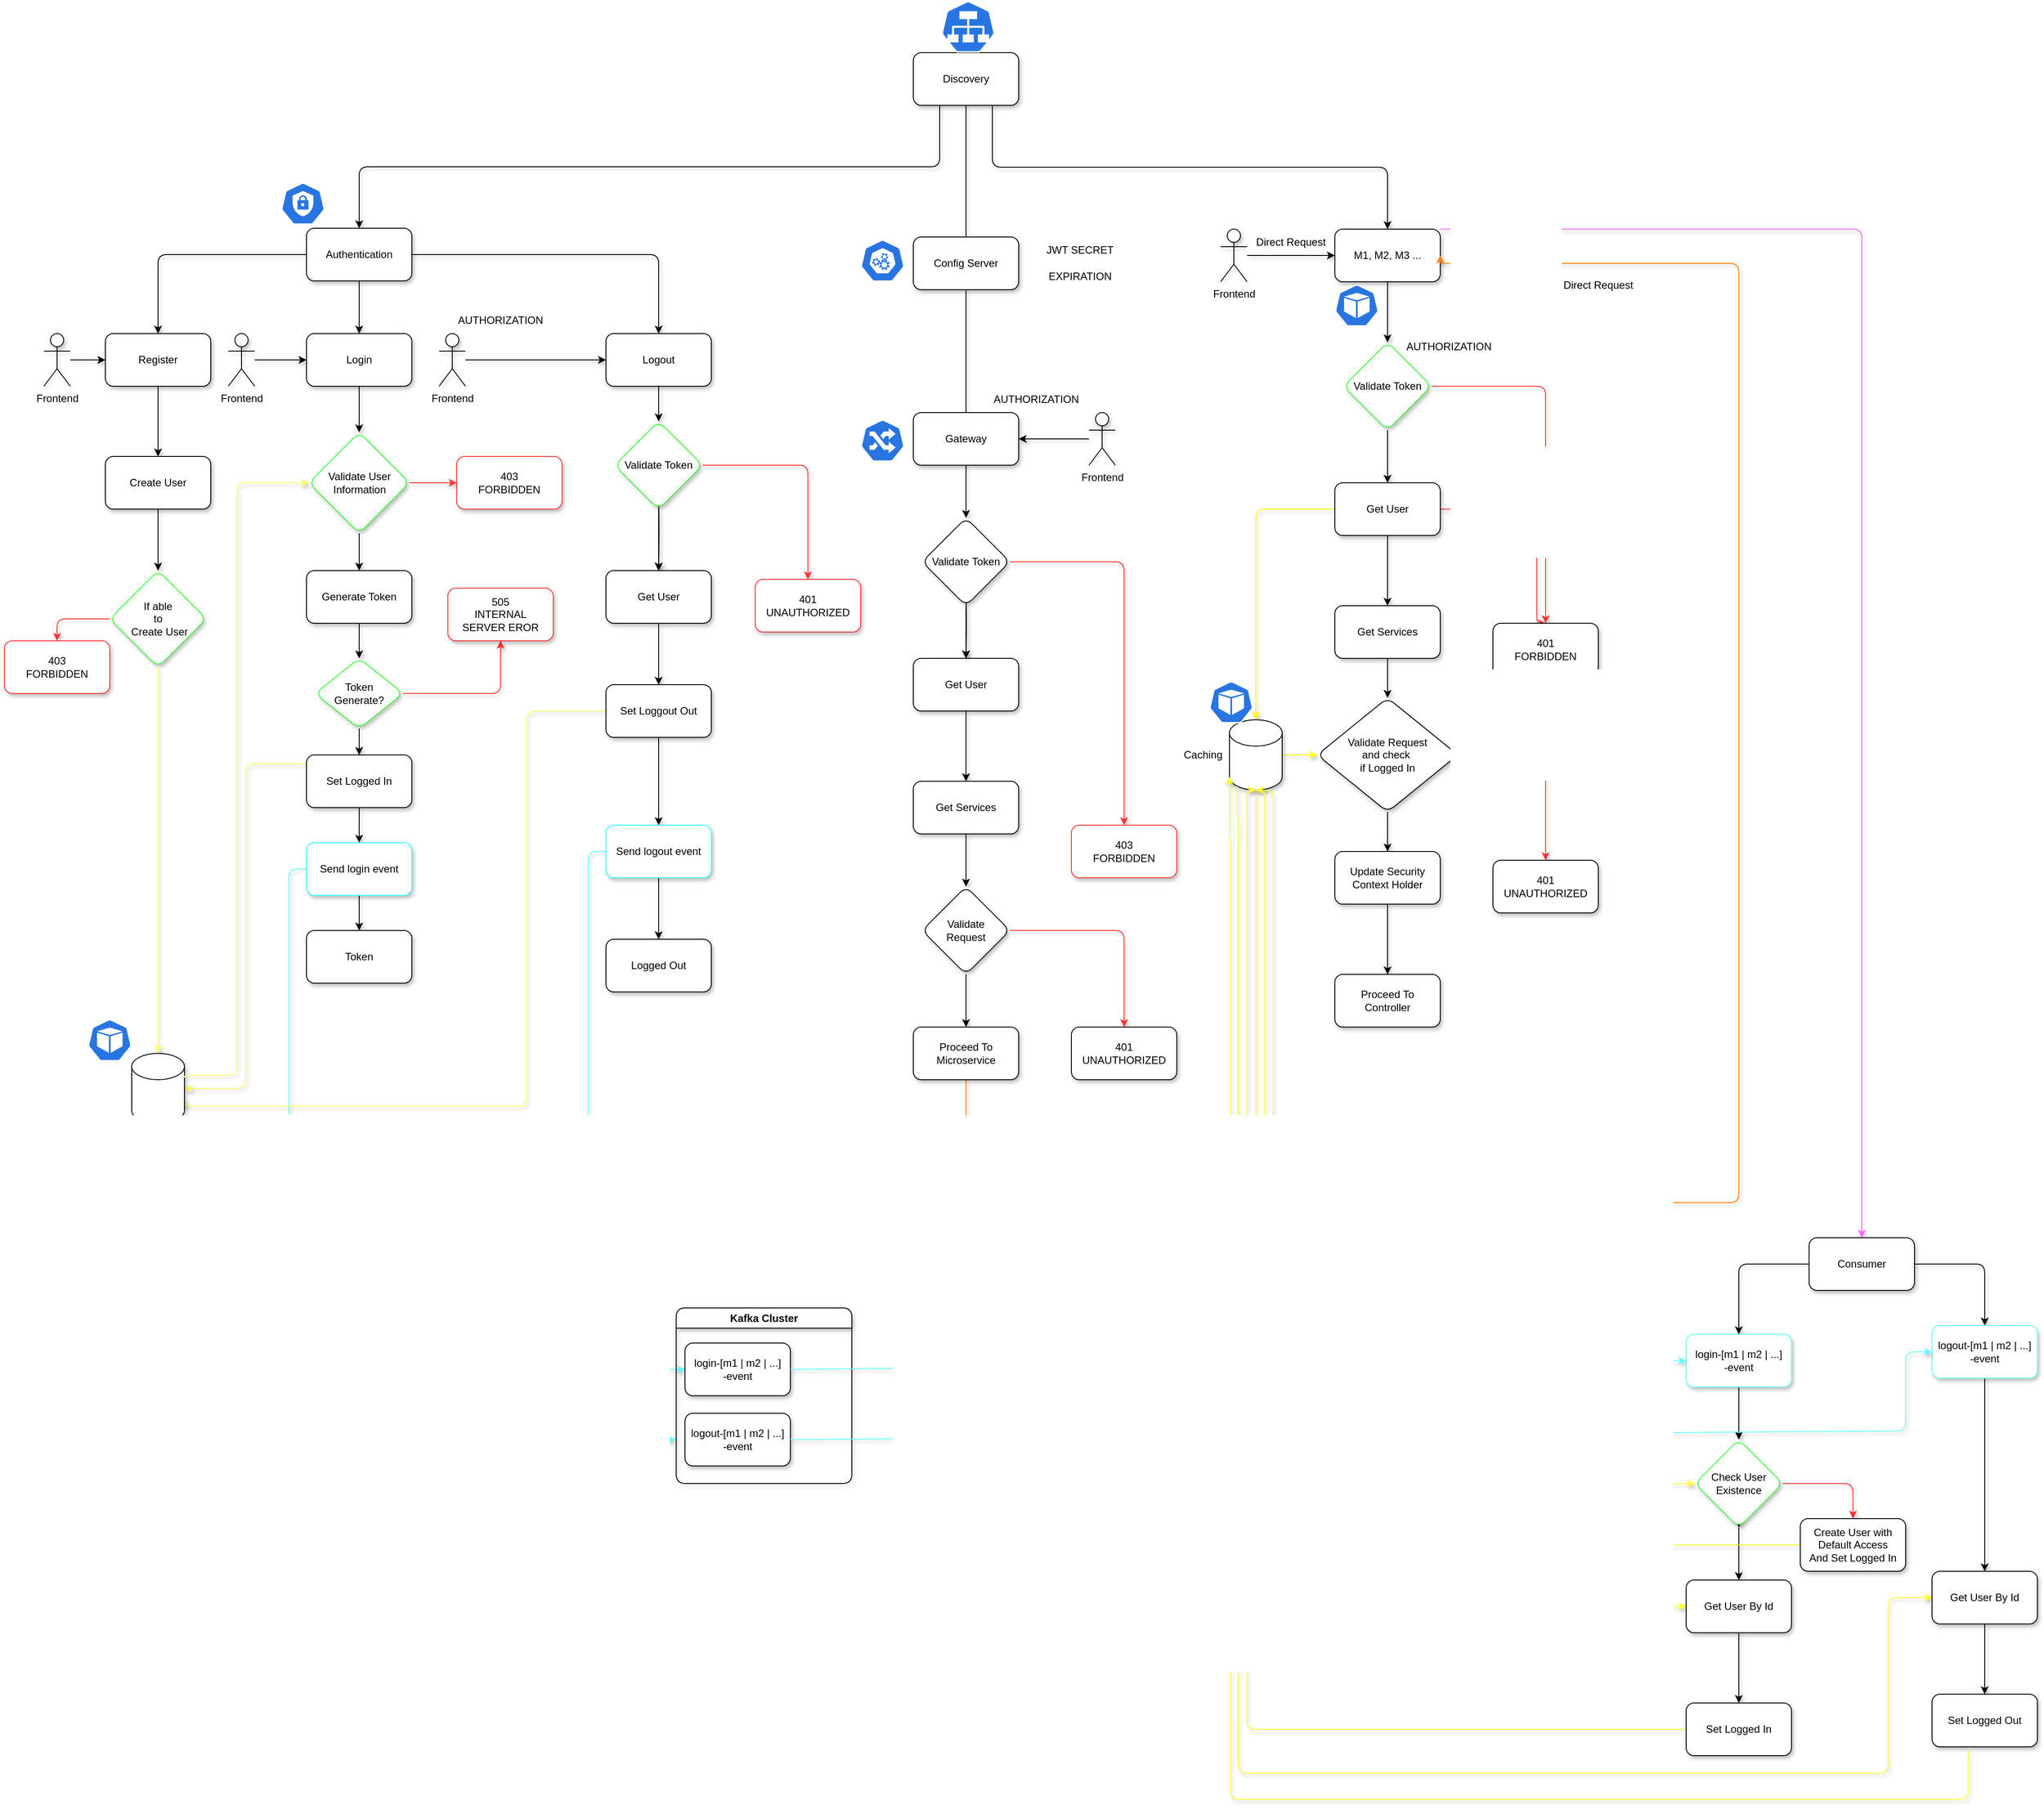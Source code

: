 <mxfile version="21.5.0" type="device">
  <diagram name="Page-1" id="LaANpKzHhaJ-SP3x5uuU">
    <mxGraphModel dx="1354" dy="586" grid="0" gridSize="10" guides="1" tooltips="1" connect="1" arrows="1" fold="1" page="0" pageScale="1" pageWidth="827" pageHeight="1169" background="none" math="0" shadow="0">
      <root>
        <mxCell id="0" />
        <mxCell id="1" parent="0" />
        <mxCell id="wc3QQ4p2gTh6pkiNsGsL-9" value="" style="edgeStyle=orthogonalEdgeStyle;rounded=1;orthogonalLoop=1;jettySize=auto;html=1;entryX=0.5;entryY=0;entryDx=0;entryDy=0;exitX=0.75;exitY=1;exitDx=0;exitDy=0;shadow=1;fixDash=0;" parent="1" source="wc3QQ4p2gTh6pkiNsGsL-2" target="wc3QQ4p2gTh6pkiNsGsL-7" edge="1">
          <mxGeometry relative="1" as="geometry">
            <mxPoint x="640" y="300" as="targetPoint" />
          </mxGeometry>
        </mxCell>
        <mxCell id="wc3QQ4p2gTh6pkiNsGsL-11" value="" style="edgeStyle=orthogonalEdgeStyle;rounded=1;orthogonalLoop=1;jettySize=auto;html=1;entryX=0.5;entryY=0;entryDx=0;entryDy=0;exitX=0.25;exitY=1;exitDx=0;exitDy=0;shadow=1;fixDash=0;" parent="1" source="wc3QQ4p2gTh6pkiNsGsL-2" target="wc3QQ4p2gTh6pkiNsGsL-6" edge="1">
          <mxGeometry relative="1" as="geometry">
            <mxPoint x="360" y="300" as="targetPoint" />
          </mxGeometry>
        </mxCell>
        <mxCell id="wc3QQ4p2gTh6pkiNsGsL-2" value="Discovery" style="rounded=1;whiteSpace=wrap;html=1;shadow=1;fixDash=0;" parent="1" vertex="1">
          <mxGeometry x="690" y="250" width="120" height="60" as="geometry" />
        </mxCell>
        <mxCell id="wc3QQ4p2gTh6pkiNsGsL-31" value="" style="edgeStyle=orthogonalEdgeStyle;rounded=1;orthogonalLoop=1;jettySize=auto;html=1;shadow=1;fixDash=0;" parent="1" source="wc3QQ4p2gTh6pkiNsGsL-6" target="wc3QQ4p2gTh6pkiNsGsL-27" edge="1">
          <mxGeometry relative="1" as="geometry" />
        </mxCell>
        <mxCell id="wc3QQ4p2gTh6pkiNsGsL-6" value="Authentication" style="rounded=1;whiteSpace=wrap;html=1;shadow=1;fixDash=0;" parent="1" vertex="1">
          <mxGeometry x="-1" y="450" width="120" height="60" as="geometry" />
        </mxCell>
        <mxCell id="sAvkdL1R1kglVFHzMzW9-45" value="" style="edgeStyle=orthogonalEdgeStyle;rounded=1;orthogonalLoop=1;jettySize=auto;html=1;entryX=0.5;entryY=0;entryDx=0;entryDy=0;shadow=1;fixDash=0;" parent="1" source="wc3QQ4p2gTh6pkiNsGsL-7" target="hLY5KDKK4z4dmNMS2t85-39" edge="1">
          <mxGeometry relative="1" as="geometry">
            <mxPoint x="1230" y="600" as="targetPoint" />
          </mxGeometry>
        </mxCell>
        <mxCell id="wc3QQ4p2gTh6pkiNsGsL-7" value="M1, M2, M3 ..." style="rounded=1;whiteSpace=wrap;html=1;shadow=1;fixDash=0;" parent="1" vertex="1">
          <mxGeometry x="1170" y="451" width="120" height="60" as="geometry" />
        </mxCell>
        <mxCell id="wc3QQ4p2gTh6pkiNsGsL-13" value="" style="endArrow=none;html=1;rounded=1;entryX=0.5;entryY=1;entryDx=0;entryDy=0;exitX=0.5;exitY=0;exitDx=0;exitDy=0;shadow=1;fixDash=0;" parent="1" source="wc3QQ4p2gTh6pkiNsGsL-14" target="wc3QQ4p2gTh6pkiNsGsL-2" edge="1">
          <mxGeometry width="50" height="50" relative="1" as="geometry">
            <mxPoint x="490" y="360" as="sourcePoint" />
            <mxPoint x="540" y="500" as="targetPoint" />
          </mxGeometry>
        </mxCell>
        <mxCell id="wc3QQ4p2gTh6pkiNsGsL-14" value="Config Server" style="rounded=1;whiteSpace=wrap;html=1;shadow=1;fixDash=0;" parent="1" vertex="1">
          <mxGeometry x="690" y="460" width="120" height="60" as="geometry" />
        </mxCell>
        <mxCell id="wc3QQ4p2gTh6pkiNsGsL-15" value="" style="endArrow=none;html=1;rounded=1;entryX=0.5;entryY=0;entryDx=0;entryDy=0;exitX=0.5;exitY=1;exitDx=0;exitDy=0;shadow=1;fixDash=0;" parent="1" source="wc3QQ4p2gTh6pkiNsGsL-14" target="wc3QQ4p2gTh6pkiNsGsL-16" edge="1">
          <mxGeometry width="50" height="50" relative="1" as="geometry">
            <mxPoint x="490" y="420" as="sourcePoint" />
            <mxPoint x="500" y="320" as="targetPoint" />
            <Array as="points" />
          </mxGeometry>
        </mxCell>
        <mxCell id="sAvkdL1R1kglVFHzMzW9-28" value="" style="edgeStyle=orthogonalEdgeStyle;rounded=1;orthogonalLoop=1;jettySize=auto;html=1;entryX=0.5;entryY=0;entryDx=0;entryDy=0;shadow=1;fixDash=0;" parent="1" source="wc3QQ4p2gTh6pkiNsGsL-16" target="hLY5KDKK4z4dmNMS2t85-36" edge="1">
          <mxGeometry relative="1" as="geometry">
            <mxPoint x="750" y="800" as="targetPoint" />
          </mxGeometry>
        </mxCell>
        <mxCell id="wc3QQ4p2gTh6pkiNsGsL-16" value="Gateway" style="rounded=1;whiteSpace=wrap;html=1;shadow=1;fixDash=0;" parent="1" vertex="1">
          <mxGeometry x="690" y="660" width="120" height="60" as="geometry" />
        </mxCell>
        <mxCell id="wc3QQ4p2gTh6pkiNsGsL-19" value="" style="edgeStyle=orthogonalEdgeStyle;rounded=1;orthogonalLoop=1;jettySize=auto;html=1;shadow=1;fixDash=0;" parent="1" source="wc3QQ4p2gTh6pkiNsGsL-18" target="wc3QQ4p2gTh6pkiNsGsL-16" edge="1">
          <mxGeometry relative="1" as="geometry" />
        </mxCell>
        <mxCell id="wc3QQ4p2gTh6pkiNsGsL-18" value="Frontend" style="shape=umlActor;verticalLabelPosition=bottom;verticalAlign=top;html=1;outlineConnect=0;rounded=1;shadow=1;fixDash=0;" parent="1" vertex="1">
          <mxGeometry x="890" y="660" width="30" height="60" as="geometry" />
        </mxCell>
        <mxCell id="wc3QQ4p2gTh6pkiNsGsL-47" value="" style="edgeStyle=orthogonalEdgeStyle;rounded=1;orthogonalLoop=1;jettySize=auto;html=1;entryX=0.5;entryY=0;entryDx=0;entryDy=0;shadow=1;fixDash=0;" parent="1" source="wc3QQ4p2gTh6pkiNsGsL-26" target="hLY5KDKK4z4dmNMS2t85-34" edge="1">
          <mxGeometry relative="1" as="geometry">
            <mxPoint x="400" y="690" as="targetPoint" />
          </mxGeometry>
        </mxCell>
        <mxCell id="wc3QQ4p2gTh6pkiNsGsL-26" value="Logout" style="rounded=1;whiteSpace=wrap;html=1;shadow=1;fixDash=0;" parent="1" vertex="1">
          <mxGeometry x="340" y="570" width="120" height="60" as="geometry" />
        </mxCell>
        <mxCell id="wc3QQ4p2gTh6pkiNsGsL-41" value="" style="edgeStyle=orthogonalEdgeStyle;rounded=1;orthogonalLoop=1;jettySize=auto;html=1;entryX=0.5;entryY=0;entryDx=0;entryDy=0;shadow=1;fixDash=0;" parent="1" source="wc3QQ4p2gTh6pkiNsGsL-27" target="hLY5KDKK4z4dmNMS2t85-19" edge="1">
          <mxGeometry relative="1" as="geometry">
            <mxPoint x="59" y="710" as="targetPoint" />
          </mxGeometry>
        </mxCell>
        <mxCell id="wc3QQ4p2gTh6pkiNsGsL-27" value="Login" style="rounded=1;whiteSpace=wrap;html=1;shadow=1;fixDash=0;" parent="1" vertex="1">
          <mxGeometry x="-1" y="570" width="120" height="60" as="geometry" />
        </mxCell>
        <mxCell id="wc3QQ4p2gTh6pkiNsGsL-39" value="" style="edgeStyle=orthogonalEdgeStyle;rounded=1;orthogonalLoop=1;jettySize=auto;html=1;shadow=1;fixDash=0;" parent="1" source="wc3QQ4p2gTh6pkiNsGsL-28" target="wc3QQ4p2gTh6pkiNsGsL-38" edge="1">
          <mxGeometry relative="1" as="geometry" />
        </mxCell>
        <mxCell id="wc3QQ4p2gTh6pkiNsGsL-28" value="Register" style="rounded=1;whiteSpace=wrap;html=1;shadow=1;fixDash=0;" parent="1" vertex="1">
          <mxGeometry x="-230" y="570" width="120" height="60" as="geometry" />
        </mxCell>
        <mxCell id="wc3QQ4p2gTh6pkiNsGsL-29" value="" style="endArrow=classic;html=1;rounded=1;exitX=1;exitY=0.5;exitDx=0;exitDy=0;entryX=0.5;entryY=0;entryDx=0;entryDy=0;shadow=1;fixDash=0;" parent="1" source="wc3QQ4p2gTh6pkiNsGsL-6" target="wc3QQ4p2gTh6pkiNsGsL-26" edge="1">
          <mxGeometry width="50" height="50" relative="1" as="geometry">
            <mxPoint x="239" y="710" as="sourcePoint" />
            <mxPoint x="289" y="660" as="targetPoint" />
            <Array as="points">
              <mxPoint x="400" y="480" />
            </Array>
          </mxGeometry>
        </mxCell>
        <mxCell id="wc3QQ4p2gTh6pkiNsGsL-30" value="" style="endArrow=classic;html=1;rounded=1;exitX=0;exitY=0.5;exitDx=0;exitDy=0;entryX=0.5;entryY=0;entryDx=0;entryDy=0;shadow=1;fixDash=0;" parent="1" source="wc3QQ4p2gTh6pkiNsGsL-6" target="wc3QQ4p2gTh6pkiNsGsL-28" edge="1">
          <mxGeometry width="50" height="50" relative="1" as="geometry">
            <mxPoint x="129" y="490" as="sourcePoint" />
            <mxPoint x="229" y="580" as="targetPoint" />
            <Array as="points">
              <mxPoint x="-170" y="480" />
            </Array>
          </mxGeometry>
        </mxCell>
        <mxCell id="wc3QQ4p2gTh6pkiNsGsL-33" value="" style="edgeStyle=orthogonalEdgeStyle;rounded=1;orthogonalLoop=1;jettySize=auto;html=1;shadow=1;fixDash=0;" parent="1" source="wc3QQ4p2gTh6pkiNsGsL-32" target="wc3QQ4p2gTh6pkiNsGsL-26" edge="1">
          <mxGeometry relative="1" as="geometry" />
        </mxCell>
        <mxCell id="wc3QQ4p2gTh6pkiNsGsL-32" value="Frontend" style="shape=umlActor;verticalLabelPosition=bottom;verticalAlign=top;html=1;outlineConnect=0;rounded=1;shadow=1;fixDash=0;" parent="1" vertex="1">
          <mxGeometry x="150" y="570" width="30" height="60" as="geometry" />
        </mxCell>
        <mxCell id="wc3QQ4p2gTh6pkiNsGsL-35" value="" style="edgeStyle=orthogonalEdgeStyle;rounded=1;orthogonalLoop=1;jettySize=auto;html=1;shadow=1;fixDash=0;" parent="1" source="wc3QQ4p2gTh6pkiNsGsL-34" target="wc3QQ4p2gTh6pkiNsGsL-27" edge="1">
          <mxGeometry relative="1" as="geometry" />
        </mxCell>
        <mxCell id="wc3QQ4p2gTh6pkiNsGsL-34" value="Frontend" style="shape=umlActor;verticalLabelPosition=bottom;verticalAlign=top;html=1;outlineConnect=0;rounded=1;shadow=1;fixDash=0;" parent="1" vertex="1">
          <mxGeometry x="-90" y="570" width="30" height="60" as="geometry" />
        </mxCell>
        <mxCell id="wc3QQ4p2gTh6pkiNsGsL-37" value="" style="edgeStyle=orthogonalEdgeStyle;rounded=1;orthogonalLoop=1;jettySize=auto;html=1;shadow=1;fixDash=0;" parent="1" source="wc3QQ4p2gTh6pkiNsGsL-36" target="wc3QQ4p2gTh6pkiNsGsL-28" edge="1">
          <mxGeometry relative="1" as="geometry" />
        </mxCell>
        <mxCell id="wc3QQ4p2gTh6pkiNsGsL-36" value="Frontend" style="shape=umlActor;verticalLabelPosition=bottom;verticalAlign=top;html=1;outlineConnect=0;rounded=1;shadow=1;fixDash=0;" parent="1" vertex="1">
          <mxGeometry x="-300" y="570" width="30" height="60" as="geometry" />
        </mxCell>
        <mxCell id="sAvkdL1R1kglVFHzMzW9-2" value="" style="edgeStyle=orthogonalEdgeStyle;rounded=1;orthogonalLoop=1;jettySize=auto;html=1;strokeColor=#FF3333;exitX=0;exitY=0.5;exitDx=0;exitDy=0;shadow=1;fixDash=0;" parent="1" source="hLY5KDKK4z4dmNMS2t85-30" target="sAvkdL1R1kglVFHzMzW9-1" edge="1">
          <mxGeometry relative="1" as="geometry" />
        </mxCell>
        <mxCell id="hLY5KDKK4z4dmNMS2t85-31" value="" style="edgeStyle=orthogonalEdgeStyle;rounded=1;orthogonalLoop=1;jettySize=auto;html=1;shadow=1;fixDash=0;" parent="1" source="wc3QQ4p2gTh6pkiNsGsL-38" target="hLY5KDKK4z4dmNMS2t85-30" edge="1">
          <mxGeometry relative="1" as="geometry" />
        </mxCell>
        <mxCell id="wc3QQ4p2gTh6pkiNsGsL-38" value="Create User" style="rounded=1;whiteSpace=wrap;html=1;shadow=1;fixDash=0;" parent="1" vertex="1">
          <mxGeometry x="-230" y="710" width="120" height="60" as="geometry" />
        </mxCell>
        <mxCell id="wc3QQ4p2gTh6pkiNsGsL-43" value="" style="edgeStyle=orthogonalEdgeStyle;rounded=1;orthogonalLoop=1;jettySize=auto;html=1;exitX=0.5;exitY=1;exitDx=0;exitDy=0;entryX=0.5;entryY=0;entryDx=0;entryDy=0;shadow=1;fixDash=0;" parent="1" source="hLY5KDKK4z4dmNMS2t85-19" target="sAvkdL1R1kglVFHzMzW9-9" edge="1">
          <mxGeometry relative="1" as="geometry">
            <mxPoint x="59" y="770" as="sourcePoint" />
            <mxPoint x="100" y="1130" as="targetPoint" />
          </mxGeometry>
        </mxCell>
        <mxCell id="wc3QQ4p2gTh6pkiNsGsL-45" value="" style="edgeStyle=orthogonalEdgeStyle;rounded=1;orthogonalLoop=1;jettySize=auto;html=1;entryX=0.5;entryY=0;entryDx=0;entryDy=0;shadow=1;fixDash=0;" parent="1" source="wc3QQ4p2gTh6pkiNsGsL-42" target="wc3QQ4p2gTh6pkiNsGsL-48" edge="1">
          <mxGeometry relative="1" as="geometry">
            <mxPoint x="59" y="990" as="targetPoint" />
          </mxGeometry>
        </mxCell>
        <mxCell id="wc3QQ4p2gTh6pkiNsGsL-69" value="" style="edgeStyle=orthogonalEdgeStyle;rounded=1;orthogonalLoop=1;jettySize=auto;html=1;entryX=1;entryY=0.5;entryDx=0;entryDy=0;entryPerimeter=0;exitX=0;exitY=0.5;exitDx=0;exitDy=0;strokeColor=#FFFF66;shadow=1;fixDash=0;" parent="1" source="wc3QQ4p2gTh6pkiNsGsL-42" target="wc3QQ4p2gTh6pkiNsGsL-62" edge="1">
          <mxGeometry relative="1" as="geometry">
            <mxPoint x="-120" y="1390" as="targetPoint" />
            <Array as="points">
              <mxPoint x="2" y="1060" />
              <mxPoint x="-70" y="1060" />
              <mxPoint x="-70" y="1430" />
            </Array>
          </mxGeometry>
        </mxCell>
        <mxCell id="wc3QQ4p2gTh6pkiNsGsL-42" value="Set Logged In" style="rounded=1;whiteSpace=wrap;html=1;shadow=1;fixDash=0;" parent="1" vertex="1">
          <mxGeometry x="-1" y="1050" width="120" height="60" as="geometry" />
        </mxCell>
        <mxCell id="sAvkdL1R1kglVFHzMzW9-84" value="" style="edgeStyle=orthogonalEdgeStyle;rounded=1;orthogonalLoop=1;jettySize=auto;html=1;entryX=0;entryY=0.5;entryDx=0;entryDy=0;exitX=0;exitY=0.5;exitDx=0;exitDy=0;strokeColor=#66FFFF;shadow=1;fixDash=0;" parent="1" source="wc3QQ4p2gTh6pkiNsGsL-48" target="sAvkdL1R1kglVFHzMzW9-81" edge="1">
          <mxGeometry relative="1" as="geometry">
            <mxPoint x="-81" y="1030.0" as="targetPoint" />
          </mxGeometry>
        </mxCell>
        <mxCell id="hLY5KDKK4z4dmNMS2t85-24" value="" style="edgeStyle=orthogonalEdgeStyle;rounded=1;orthogonalLoop=1;jettySize=auto;html=1;shadow=1;fixDash=0;" parent="1" source="wc3QQ4p2gTh6pkiNsGsL-48" target="wc3QQ4p2gTh6pkiNsGsL-50" edge="1">
          <mxGeometry relative="1" as="geometry" />
        </mxCell>
        <mxCell id="wc3QQ4p2gTh6pkiNsGsL-48" value="Send login event" style="rounded=1;whiteSpace=wrap;html=1;strokeColor=#33FFFF;shadow=1;fixDash=0;" parent="1" vertex="1">
          <mxGeometry x="-1" y="1150" width="120" height="60" as="geometry" />
        </mxCell>
        <mxCell id="wc3QQ4p2gTh6pkiNsGsL-50" value="Token" style="rounded=1;whiteSpace=wrap;html=1;shadow=1;fixDash=0;" parent="1" vertex="1">
          <mxGeometry x="-1" y="1250" width="120" height="60" as="geometry" />
        </mxCell>
        <mxCell id="wc3QQ4p2gTh6pkiNsGsL-55" value="" style="edgeStyle=orthogonalEdgeStyle;rounded=1;orthogonalLoop=1;jettySize=auto;html=1;shadow=1;fixDash=0;" parent="1" target="wc3QQ4p2gTh6pkiNsGsL-54" edge="1">
          <mxGeometry relative="1" as="geometry">
            <mxPoint x="400" y="750" as="sourcePoint" />
          </mxGeometry>
        </mxCell>
        <mxCell id="sAvkdL1R1kglVFHzMzW9-17" value="" style="edgeStyle=orthogonalEdgeStyle;rounded=1;orthogonalLoop=1;jettySize=auto;html=1;strokeColor=#FF3333;entryX=0.5;entryY=0;entryDx=0;entryDy=0;exitX=1;exitY=0.5;exitDx=0;exitDy=0;shadow=1;fixDash=0;" parent="1" source="hLY5KDKK4z4dmNMS2t85-34" target="sAvkdL1R1kglVFHzMzW9-15" edge="1">
          <mxGeometry relative="1" as="geometry">
            <mxPoint x="440" y="880.0" as="targetPoint" />
            <mxPoint x="460" y="720" as="sourcePoint" />
          </mxGeometry>
        </mxCell>
        <mxCell id="wc3QQ4p2gTh6pkiNsGsL-57" value="" style="edgeStyle=orthogonalEdgeStyle;rounded=1;orthogonalLoop=1;jettySize=auto;html=1;shadow=1;fixDash=0;" parent="1" source="wc3QQ4p2gTh6pkiNsGsL-54" target="wc3QQ4p2gTh6pkiNsGsL-56" edge="1">
          <mxGeometry relative="1" as="geometry" />
        </mxCell>
        <mxCell id="wc3QQ4p2gTh6pkiNsGsL-54" value="Get User" style="rounded=1;whiteSpace=wrap;html=1;shadow=1;fixDash=0;" parent="1" vertex="1">
          <mxGeometry x="340" y="840" width="120" height="60" as="geometry" />
        </mxCell>
        <mxCell id="wc3QQ4p2gTh6pkiNsGsL-59" value="" style="edgeStyle=orthogonalEdgeStyle;rounded=1;orthogonalLoop=1;jettySize=auto;html=1;shadow=1;fixDash=0;" parent="1" source="wc3QQ4p2gTh6pkiNsGsL-56" target="wc3QQ4p2gTh6pkiNsGsL-58" edge="1">
          <mxGeometry relative="1" as="geometry" />
        </mxCell>
        <mxCell id="wc3QQ4p2gTh6pkiNsGsL-66" value="" style="edgeStyle=orthogonalEdgeStyle;rounded=1;orthogonalLoop=1;jettySize=auto;html=1;exitX=0;exitY=0.5;exitDx=0;exitDy=0;entryX=1;entryY=0;entryDx=0;entryDy=52.5;entryPerimeter=0;strokeColor=#FFFF66;shadow=1;fixDash=0;" parent="1" source="wc3QQ4p2gTh6pkiNsGsL-56" target="wc3QQ4p2gTh6pkiNsGsL-62" edge="1">
          <mxGeometry relative="1" as="geometry">
            <mxPoint x="200" y="1160" as="sourcePoint" />
            <mxPoint x="150" y="1440" as="targetPoint" />
            <Array as="points">
              <mxPoint x="250" y="1000" />
              <mxPoint x="250" y="1450" />
              <mxPoint x="-140" y="1450" />
            </Array>
          </mxGeometry>
        </mxCell>
        <mxCell id="wc3QQ4p2gTh6pkiNsGsL-56" value="Set Loggout Out" style="rounded=1;whiteSpace=wrap;html=1;shadow=1;fixDash=0;" parent="1" vertex="1">
          <mxGeometry x="340" y="970" width="120" height="60" as="geometry" />
        </mxCell>
        <mxCell id="wc3QQ4p2gTh6pkiNsGsL-61" value="" style="edgeStyle=orthogonalEdgeStyle;rounded=1;orthogonalLoop=1;jettySize=auto;html=1;shadow=1;fixDash=0;" parent="1" source="wc3QQ4p2gTh6pkiNsGsL-58" target="wc3QQ4p2gTh6pkiNsGsL-60" edge="1">
          <mxGeometry relative="1" as="geometry" />
        </mxCell>
        <mxCell id="sAvkdL1R1kglVFHzMzW9-86" value="" style="edgeStyle=orthogonalEdgeStyle;rounded=1;orthogonalLoop=1;jettySize=auto;html=1;entryX=0;entryY=0.75;entryDx=0;entryDy=0;exitX=0;exitY=0.5;exitDx=0;exitDy=0;strokeColor=#66FFFF;shadow=1;fixDash=0;" parent="1" source="wc3QQ4p2gTh6pkiNsGsL-58" target="sAvkdL1R1kglVFHzMzW9-80" edge="1">
          <mxGeometry relative="1" as="geometry">
            <mxPoint x="160" y="1180" as="targetPoint" />
          </mxGeometry>
        </mxCell>
        <mxCell id="wc3QQ4p2gTh6pkiNsGsL-58" value="Send logout event" style="rounded=1;whiteSpace=wrap;html=1;strokeColor=#33FFFF;shadow=1;fixDash=0;" parent="1" vertex="1">
          <mxGeometry x="340" y="1130" width="120" height="60" as="geometry" />
        </mxCell>
        <mxCell id="wc3QQ4p2gTh6pkiNsGsL-60" value="Logged Out" style="rounded=1;whiteSpace=wrap;html=1;shadow=1;fixDash=0;" parent="1" vertex="1">
          <mxGeometry x="340" y="1260" width="120" height="60" as="geometry" />
        </mxCell>
        <mxCell id="wc3QQ4p2gTh6pkiNsGsL-62" value="" style="shape=cylinder3;whiteSpace=wrap;html=1;boundedLbl=1;backgroundOutline=1;size=15;rounded=1;shadow=1;fixDash=0;" parent="1" vertex="1">
          <mxGeometry x="-200" y="1390" width="60" height="80" as="geometry" />
        </mxCell>
        <mxCell id="sAvkdL1R1kglVFHzMzW9-1" value="403&lt;br&gt;FORBIDDEN" style="rounded=1;whiteSpace=wrap;html=1;strokeColor=#FF3333;shadow=1;fixDash=0;" parent="1" vertex="1">
          <mxGeometry x="-345" y="920" width="120" height="60" as="geometry" />
        </mxCell>
        <mxCell id="sAvkdL1R1kglVFHzMzW9-4" value="403&lt;br&gt;FORBIDDEN" style="rounded=1;whiteSpace=wrap;html=1;strokeColor=#FF3333;shadow=1;fixDash=0;" parent="1" vertex="1">
          <mxGeometry x="170" y="710" width="120" height="60" as="geometry" />
        </mxCell>
        <mxCell id="hLY5KDKK4z4dmNMS2t85-22" value="" style="edgeStyle=orthogonalEdgeStyle;rounded=1;orthogonalLoop=1;jettySize=auto;html=1;shadow=1;fixDash=0;" parent="1" source="sAvkdL1R1kglVFHzMzW9-9" target="hLY5KDKK4z4dmNMS2t85-21" edge="1">
          <mxGeometry relative="1" as="geometry" />
        </mxCell>
        <mxCell id="sAvkdL1R1kglVFHzMzW9-9" value="Generate Token" style="rounded=1;whiteSpace=wrap;html=1;shadow=1;fixDash=0;" parent="1" vertex="1">
          <mxGeometry x="-1" y="840" width="120" height="60" as="geometry" />
        </mxCell>
        <mxCell id="sAvkdL1R1kglVFHzMzW9-15" value="401&lt;br&gt;UNAUTHORIZED" style="rounded=1;whiteSpace=wrap;html=1;strokeColor=#FF3333;shadow=1;fixDash=0;" parent="1" vertex="1">
          <mxGeometry x="510" y="850" width="120" height="60" as="geometry" />
        </mxCell>
        <mxCell id="sAvkdL1R1kglVFHzMzW9-23" value="AUTHORIZATION" style="text;html=1;strokeColor=none;fillColor=none;align=center;verticalAlign=middle;whiteSpace=wrap;rounded=1;shadow=1;fixDash=0;" parent="1" vertex="1">
          <mxGeometry x="150" y="540" width="140" height="30" as="geometry" />
        </mxCell>
        <mxCell id="sAvkdL1R1kglVFHzMzW9-26" value="AUTHORIZATION" style="text;html=1;strokeColor=none;fillColor=none;align=center;verticalAlign=middle;whiteSpace=wrap;rounded=1;shadow=1;fixDash=0;" parent="1" vertex="1">
          <mxGeometry x="760" y="630" width="140" height="30" as="geometry" />
        </mxCell>
        <mxCell id="sAvkdL1R1kglVFHzMzW9-30" value="" style="edgeStyle=orthogonalEdgeStyle;rounded=1;orthogonalLoop=1;jettySize=auto;html=1;shadow=1;fixDash=0;" parent="1" target="sAvkdL1R1kglVFHzMzW9-29" edge="1">
          <mxGeometry relative="1" as="geometry">
            <mxPoint x="750" y="860" as="sourcePoint" />
          </mxGeometry>
        </mxCell>
        <mxCell id="sAvkdL1R1kglVFHzMzW9-38" value="" style="edgeStyle=orthogonalEdgeStyle;rounded=1;orthogonalLoop=1;jettySize=auto;html=1;strokeColor=#FF3333;exitX=1;exitY=0.5;exitDx=0;exitDy=0;shadow=1;fixDash=0;" parent="1" source="hLY5KDKK4z4dmNMS2t85-36" target="sAvkdL1R1kglVFHzMzW9-37" edge="1">
          <mxGeometry relative="1" as="geometry">
            <mxPoint x="810" y="830" as="sourcePoint" />
          </mxGeometry>
        </mxCell>
        <mxCell id="sAvkdL1R1kglVFHzMzW9-32" value="" style="edgeStyle=orthogonalEdgeStyle;rounded=1;orthogonalLoop=1;jettySize=auto;html=1;shadow=1;fixDash=0;" parent="1" source="sAvkdL1R1kglVFHzMzW9-29" target="sAvkdL1R1kglVFHzMzW9-31" edge="1">
          <mxGeometry relative="1" as="geometry" />
        </mxCell>
        <mxCell id="sAvkdL1R1kglVFHzMzW9-29" value="Get User" style="rounded=1;whiteSpace=wrap;html=1;shadow=1;fixDash=0;" parent="1" vertex="1">
          <mxGeometry x="690" y="940" width="120" height="60" as="geometry" />
        </mxCell>
        <mxCell id="sAvkdL1R1kglVFHzMzW9-34" value="" style="edgeStyle=orthogonalEdgeStyle;rounded=1;orthogonalLoop=1;jettySize=auto;html=1;entryX=0.5;entryY=0;entryDx=0;entryDy=0;shadow=1;fixDash=0;" parent="1" source="sAvkdL1R1kglVFHzMzW9-31" target="hLY5KDKK4z4dmNMS2t85-38" edge="1">
          <mxGeometry relative="1" as="geometry">
            <mxPoint x="750" y="1220" as="targetPoint" />
          </mxGeometry>
        </mxCell>
        <mxCell id="sAvkdL1R1kglVFHzMzW9-31" value="Get Services" style="rounded=1;whiteSpace=wrap;html=1;shadow=1;fixDash=0;" parent="1" vertex="1">
          <mxGeometry x="690" y="1080" width="120" height="60" as="geometry" />
        </mxCell>
        <mxCell id="sAvkdL1R1kglVFHzMzW9-36" value="" style="edgeStyle=orthogonalEdgeStyle;rounded=1;orthogonalLoop=1;jettySize=auto;html=1;exitX=0.5;exitY=1;exitDx=0;exitDy=0;shadow=1;fixDash=0;" parent="1" source="hLY5KDKK4z4dmNMS2t85-38" target="sAvkdL1R1kglVFHzMzW9-35" edge="1">
          <mxGeometry relative="1" as="geometry">
            <mxPoint x="750" y="1280" as="sourcePoint" />
          </mxGeometry>
        </mxCell>
        <mxCell id="sAvkdL1R1kglVFHzMzW9-41" value="" style="edgeStyle=orthogonalEdgeStyle;rounded=1;orthogonalLoop=1;jettySize=auto;html=1;entryX=0.5;entryY=0;entryDx=0;entryDy=0;strokeColor=#FF3333;exitX=1;exitY=0.5;exitDx=0;exitDy=0;shadow=1;fixDash=0;" parent="1" source="hLY5KDKK4z4dmNMS2t85-38" target="sAvkdL1R1kglVFHzMzW9-39" edge="1">
          <mxGeometry relative="1" as="geometry">
            <mxPoint x="890" y="1250" as="targetPoint" />
            <mxPoint x="810" y="1250" as="sourcePoint" />
          </mxGeometry>
        </mxCell>
        <mxCell id="sAvkdL1R1kglVFHzMzW9-43" value="" style="edgeStyle=orthogonalEdgeStyle;rounded=1;orthogonalLoop=1;jettySize=auto;html=1;entryX=1;entryY=0.5;entryDx=0;entryDy=0;exitX=0.5;exitY=1;exitDx=0;exitDy=0;strokeColor=#FF8000;shadow=1;fixDash=0;" parent="1" source="sAvkdL1R1kglVFHzMzW9-35" target="wc3QQ4p2gTh6pkiNsGsL-7" edge="1">
          <mxGeometry relative="1" as="geometry">
            <mxPoint x="750" y="1500" as="targetPoint" />
            <Array as="points">
              <mxPoint x="750" y="1560" />
              <mxPoint x="1630" y="1560" />
              <mxPoint x="1630" y="490" />
            </Array>
          </mxGeometry>
        </mxCell>
        <mxCell id="sAvkdL1R1kglVFHzMzW9-35" value="Proceed To Microservice" style="rounded=1;whiteSpace=wrap;html=1;shadow=1;fixDash=0;" parent="1" vertex="1">
          <mxGeometry x="690" y="1360" width="120" height="60" as="geometry" />
        </mxCell>
        <mxCell id="sAvkdL1R1kglVFHzMzW9-37" value="403&lt;br&gt;FORBIDDEN" style="rounded=1;whiteSpace=wrap;html=1;strokeColor=#FF3333;shadow=1;fixDash=0;" parent="1" vertex="1">
          <mxGeometry x="870" y="1130" width="120" height="60" as="geometry" />
        </mxCell>
        <mxCell id="sAvkdL1R1kglVFHzMzW9-39" value="401&lt;br&gt;UNAUTHORIZED" style="rounded=1;whiteSpace=wrap;html=1;shadow=1;fixDash=0;" parent="1" vertex="1">
          <mxGeometry x="870" y="1360" width="120" height="60" as="geometry" />
        </mxCell>
        <mxCell id="sAvkdL1R1kglVFHzMzW9-48" value="" style="edgeStyle=orthogonalEdgeStyle;rounded=1;orthogonalLoop=1;jettySize=auto;html=1;exitX=0.5;exitY=1;exitDx=0;exitDy=0;shadow=1;fixDash=0;" parent="1" source="hLY5KDKK4z4dmNMS2t85-39" target="sAvkdL1R1kglVFHzMzW9-47" edge="1">
          <mxGeometry relative="1" as="geometry">
            <mxPoint x="1230" y="660" as="sourcePoint" />
          </mxGeometry>
        </mxCell>
        <mxCell id="sAvkdL1R1kglVFHzMzW9-46" value="AUTHORIZATION" style="text;html=1;strokeColor=none;fillColor=none;align=center;verticalAlign=middle;whiteSpace=wrap;rounded=1;shadow=1;fixDash=0;" parent="1" vertex="1">
          <mxGeometry x="1230" y="570" width="140" height="30" as="geometry" />
        </mxCell>
        <mxCell id="sAvkdL1R1kglVFHzMzW9-50" value="" style="edgeStyle=orthogonalEdgeStyle;rounded=1;orthogonalLoop=1;jettySize=auto;html=1;shadow=1;fixDash=0;" parent="1" source="sAvkdL1R1kglVFHzMzW9-47" target="sAvkdL1R1kglVFHzMzW9-49" edge="1">
          <mxGeometry relative="1" as="geometry" />
        </mxCell>
        <mxCell id="sAvkdL1R1kglVFHzMzW9-60" value="" style="edgeStyle=orthogonalEdgeStyle;rounded=1;orthogonalLoop=1;jettySize=auto;html=1;entryX=0.5;entryY=0;entryDx=0;entryDy=0;entryPerimeter=0;strokeColor=#FFFF00;shadow=1;fixDash=0;" parent="1" source="sAvkdL1R1kglVFHzMzW9-47" target="sAvkdL1R1kglVFHzMzW9-58" edge="1">
          <mxGeometry relative="1" as="geometry">
            <mxPoint x="1090" y="770.0" as="targetPoint" />
          </mxGeometry>
        </mxCell>
        <mxCell id="sAvkdL1R1kglVFHzMzW9-65" value="" style="edgeStyle=orthogonalEdgeStyle;rounded=1;orthogonalLoop=1;jettySize=auto;html=1;entryX=0.5;entryY=0;entryDx=0;entryDy=0;strokeColor=#FF3333;shadow=1;fixDash=0;" parent="1" source="sAvkdL1R1kglVFHzMzW9-47" target="sAvkdL1R1kglVFHzMzW9-63" edge="1">
          <mxGeometry relative="1" as="geometry">
            <mxPoint x="1370" y="770.0" as="targetPoint" />
            <Array as="points">
              <mxPoint x="1400" y="770" />
              <mxPoint x="1400" y="900" />
            </Array>
          </mxGeometry>
        </mxCell>
        <mxCell id="sAvkdL1R1kglVFHzMzW9-47" value="Get User" style="rounded=1;whiteSpace=wrap;html=1;shadow=1;fixDash=0;" parent="1" vertex="1">
          <mxGeometry x="1170" y="740" width="120" height="60" as="geometry" />
        </mxCell>
        <mxCell id="sAvkdL1R1kglVFHzMzW9-52" value="" style="edgeStyle=orthogonalEdgeStyle;rounded=1;orthogonalLoop=1;jettySize=auto;html=1;entryX=0.5;entryY=0;entryDx=0;entryDy=0;shadow=1;fixDash=0;" parent="1" source="sAvkdL1R1kglVFHzMzW9-49" target="hLY5KDKK4z4dmNMS2t85-13" edge="1">
          <mxGeometry relative="1" as="geometry">
            <mxPoint x="1230" y="1020" as="targetPoint" />
          </mxGeometry>
        </mxCell>
        <mxCell id="sAvkdL1R1kglVFHzMzW9-49" value="Get Services" style="rounded=1;whiteSpace=wrap;html=1;shadow=1;fixDash=0;" parent="1" vertex="1">
          <mxGeometry x="1170" y="880" width="120" height="60" as="geometry" />
        </mxCell>
        <mxCell id="sAvkdL1R1kglVFHzMzW9-54" value="" style="edgeStyle=orthogonalEdgeStyle;rounded=1;orthogonalLoop=1;jettySize=auto;html=1;exitX=0.5;exitY=1;exitDx=0;exitDy=0;shadow=1;fixDash=0;" parent="1" source="hLY5KDKK4z4dmNMS2t85-13" target="sAvkdL1R1kglVFHzMzW9-53" edge="1">
          <mxGeometry relative="1" as="geometry">
            <mxPoint x="1230" y="1080" as="sourcePoint" />
          </mxGeometry>
        </mxCell>
        <mxCell id="sAvkdL1R1kglVFHzMzW9-67" value="" style="edgeStyle=orthogonalEdgeStyle;rounded=1;orthogonalLoop=1;jettySize=auto;html=1;strokeColor=#FF3333;exitX=1;exitY=0.5;exitDx=0;exitDy=0;shadow=1;fixDash=0;" parent="1" source="hLY5KDKK4z4dmNMS2t85-13" target="sAvkdL1R1kglVFHzMzW9-66" edge="1">
          <mxGeometry relative="1" as="geometry" />
        </mxCell>
        <mxCell id="oSW16cauQtbyfkLqCWLq-1" value="" style="edgeStyle=orthogonalEdgeStyle;rounded=1;orthogonalLoop=1;jettySize=auto;html=1;strokeColor=#FFFF00;entryX=0;entryY=0.5;entryDx=0;entryDy=0;shadow=1;fixDash=0;" parent="1" source="sAvkdL1R1kglVFHzMzW9-58" target="hLY5KDKK4z4dmNMS2t85-13" edge="1">
          <mxGeometry relative="1" as="geometry">
            <mxPoint x="1170" y="1050" as="targetPoint" />
          </mxGeometry>
        </mxCell>
        <mxCell id="sAvkdL1R1kglVFHzMzW9-56" value="" style="edgeStyle=orthogonalEdgeStyle;rounded=1;orthogonalLoop=1;jettySize=auto;html=1;shadow=1;fixDash=0;" parent="1" source="sAvkdL1R1kglVFHzMzW9-53" target="sAvkdL1R1kglVFHzMzW9-55" edge="1">
          <mxGeometry relative="1" as="geometry" />
        </mxCell>
        <mxCell id="sAvkdL1R1kglVFHzMzW9-53" value="Update Security Context Holder" style="rounded=1;whiteSpace=wrap;html=1;shadow=1;fixDash=0;" parent="1" vertex="1">
          <mxGeometry x="1170" y="1160" width="120" height="60" as="geometry" />
        </mxCell>
        <mxCell id="sAvkdL1R1kglVFHzMzW9-55" value="Proceed To &lt;br&gt;Controller" style="rounded=1;whiteSpace=wrap;html=1;shadow=1;fixDash=0;" parent="1" vertex="1">
          <mxGeometry x="1170" y="1300" width="120" height="60" as="geometry" />
        </mxCell>
        <mxCell id="sAvkdL1R1kglVFHzMzW9-58" value="" style="shape=cylinder3;whiteSpace=wrap;html=1;boundedLbl=1;backgroundOutline=1;size=15;rounded=1;shadow=1;fixDash=0;" parent="1" vertex="1">
          <mxGeometry x="1050" y="1010" width="60" height="80" as="geometry" />
        </mxCell>
        <mxCell id="sAvkdL1R1kglVFHzMzW9-62" value="" style="endArrow=classic;html=1;rounded=1;exitX=1;exitY=0.5;exitDx=0;exitDy=0;entryX=0.5;entryY=0;entryDx=0;entryDy=0;strokeColor=#FF3333;shadow=1;fixDash=0;" parent="1" source="hLY5KDKK4z4dmNMS2t85-39" target="sAvkdL1R1kglVFHzMzW9-63" edge="1">
          <mxGeometry width="50" height="50" relative="1" as="geometry">
            <mxPoint x="1290" y="630" as="sourcePoint" />
            <mxPoint x="1410" y="760" as="targetPoint" />
            <Array as="points">
              <mxPoint x="1410" y="630" />
            </Array>
          </mxGeometry>
        </mxCell>
        <mxCell id="sAvkdL1R1kglVFHzMzW9-63" value="401&lt;br&gt;FORBIDDEN" style="rounded=1;whiteSpace=wrap;html=1;shadow=1;fixDash=0;" parent="1" vertex="1">
          <mxGeometry x="1350" y="900" width="120" height="60" as="geometry" />
        </mxCell>
        <mxCell id="sAvkdL1R1kglVFHzMzW9-66" value="401&lt;br&gt;UNAUTHORIZED" style="rounded=1;whiteSpace=wrap;html=1;shadow=1;fixDash=0;" parent="1" vertex="1">
          <mxGeometry x="1350" y="1170" width="120" height="60" as="geometry" />
        </mxCell>
        <mxCell id="sAvkdL1R1kglVFHzMzW9-70" value="" style="edgeStyle=orthogonalEdgeStyle;rounded=1;orthogonalLoop=1;jettySize=auto;html=1;entryX=0;entryY=0.5;entryDx=0;entryDy=0;shadow=1;fixDash=0;" parent="1" source="sAvkdL1R1kglVFHzMzW9-68" target="wc3QQ4p2gTh6pkiNsGsL-7" edge="1">
          <mxGeometry relative="1" as="geometry">
            <mxPoint x="1085" y="480.059" as="targetPoint" />
          </mxGeometry>
        </mxCell>
        <mxCell id="sAvkdL1R1kglVFHzMzW9-68" value="Frontend" style="shape=umlActor;verticalLabelPosition=bottom;verticalAlign=top;html=1;outlineConnect=0;rounded=1;shadow=1;fixDash=0;" parent="1" vertex="1">
          <mxGeometry x="1040" y="451" width="30" height="60" as="geometry" />
        </mxCell>
        <mxCell id="sAvkdL1R1kglVFHzMzW9-72" value="Direct Request" style="text;html=1;strokeColor=none;fillColor=none;align=center;verticalAlign=middle;whiteSpace=wrap;rounded=1;shadow=1;fixDash=0;" parent="1" vertex="1">
          <mxGeometry x="1050" y="451" width="140" height="30" as="geometry" />
        </mxCell>
        <mxCell id="sAvkdL1R1kglVFHzMzW9-73" value="Caching" style="text;html=1;strokeColor=none;fillColor=none;align=center;verticalAlign=middle;whiteSpace=wrap;rounded=1;shadow=1;fixDash=0;" parent="1" vertex="1">
          <mxGeometry x="990" y="1035" width="60" height="30" as="geometry" />
        </mxCell>
        <mxCell id="sAvkdL1R1kglVFHzMzW9-74" value="JWT SECRET" style="text;html=1;strokeColor=none;fillColor=none;align=center;verticalAlign=middle;whiteSpace=wrap;rounded=1;shadow=1;fixDash=0;" parent="1" vertex="1">
          <mxGeometry x="810" y="460" width="140" height="30" as="geometry" />
        </mxCell>
        <mxCell id="sAvkdL1R1kglVFHzMzW9-75" value="EXPIRATION" style="text;html=1;strokeColor=none;fillColor=none;align=center;verticalAlign=middle;whiteSpace=wrap;rounded=1;shadow=1;fixDash=0;" parent="1" vertex="1">
          <mxGeometry x="810" y="490" width="140" height="30" as="geometry" />
        </mxCell>
        <mxCell id="sAvkdL1R1kglVFHzMzW9-80" value="Kafka Cluster" style="swimlane;whiteSpace=wrap;html=1;rounded=1;shadow=1;fixDash=0;" parent="1" vertex="1">
          <mxGeometry x="420" y="1680" width="200" height="200" as="geometry" />
        </mxCell>
        <mxCell id="sAvkdL1R1kglVFHzMzW9-81" value="login-[m1 | m2 | ...]&lt;br&gt;-event" style="rounded=1;whiteSpace=wrap;html=1;shadow=1;fixDash=0;" parent="sAvkdL1R1kglVFHzMzW9-80" vertex="1">
          <mxGeometry x="10" y="40" width="120" height="60" as="geometry" />
        </mxCell>
        <mxCell id="sAvkdL1R1kglVFHzMzW9-82" value="logout-[m1 | m2 | ...]&lt;br&gt;-event" style="rounded=1;whiteSpace=wrap;html=1;shadow=1;fixDash=0;" parent="sAvkdL1R1kglVFHzMzW9-80" vertex="1">
          <mxGeometry x="10" y="120" width="120" height="60" as="geometry" />
        </mxCell>
        <mxCell id="sAvkdL1R1kglVFHzMzW9-87" value="" style="endArrow=classic;html=1;rounded=1;exitX=1;exitY=0;exitDx=0;exitDy=0;entryX=0.5;entryY=0;entryDx=0;entryDy=0;strokeColor=#FF66FF;shadow=1;fixDash=0;" parent="1" source="wc3QQ4p2gTh6pkiNsGsL-7" target="sAvkdL1R1kglVFHzMzW9-88" edge="1">
          <mxGeometry width="50" height="50" relative="1" as="geometry">
            <mxPoint x="1350" y="630" as="sourcePoint" />
            <mxPoint x="1770" y="1660" as="targetPoint" />
            <Array as="points">
              <mxPoint x="1770" y="451" />
            </Array>
          </mxGeometry>
        </mxCell>
        <mxCell id="sAvkdL1R1kglVFHzMzW9-92" value="" style="edgeStyle=orthogonalEdgeStyle;rounded=1;orthogonalLoop=1;jettySize=auto;html=1;entryX=0.5;entryY=0;entryDx=0;entryDy=0;exitX=1;exitY=0.5;exitDx=0;exitDy=0;shadow=1;fixDash=0;" parent="1" source="sAvkdL1R1kglVFHzMzW9-88" target="sAvkdL1R1kglVFHzMzW9-90" edge="1">
          <mxGeometry relative="1" as="geometry">
            <mxPoint x="1910" y="1630" as="targetPoint" />
          </mxGeometry>
        </mxCell>
        <mxCell id="sAvkdL1R1kglVFHzMzW9-88" value="Consumer" style="rounded=1;whiteSpace=wrap;html=1;shadow=1;fixDash=0;" parent="1" vertex="1">
          <mxGeometry x="1710" y="1600" width="120" height="60" as="geometry" />
        </mxCell>
        <mxCell id="sAvkdL1R1kglVFHzMzW9-94" value="" style="edgeStyle=orthogonalEdgeStyle;rounded=1;orthogonalLoop=1;jettySize=auto;html=1;exitX=0;exitY=0.5;exitDx=0;exitDy=0;entryX=0.5;entryY=0;entryDx=0;entryDy=0;shadow=1;fixDash=0;" parent="1" source="sAvkdL1R1kglVFHzMzW9-88" target="sAvkdL1R1kglVFHzMzW9-89" edge="1">
          <mxGeometry relative="1" as="geometry">
            <mxPoint x="1650" y="1630" as="targetPoint" />
          </mxGeometry>
        </mxCell>
        <mxCell id="sAvkdL1R1kglVFHzMzW9-96" value="" style="edgeStyle=orthogonalEdgeStyle;rounded=1;orthogonalLoop=1;jettySize=auto;html=1;entryX=0.5;entryY=0;entryDx=0;entryDy=0;shadow=1;fixDash=0;" parent="1" source="sAvkdL1R1kglVFHzMzW9-89" target="hLY5KDKK4z4dmNMS2t85-16" edge="1">
          <mxGeometry relative="1" as="geometry">
            <mxPoint x="1630" y="1850" as="targetPoint" />
          </mxGeometry>
        </mxCell>
        <mxCell id="sAvkdL1R1kglVFHzMzW9-89" value="login-[m1 | m2 | ...]&lt;br&gt;-event" style="rounded=1;whiteSpace=wrap;html=1;strokeColor=#66FFFF;shadow=1;fixDash=0;" parent="1" vertex="1">
          <mxGeometry x="1570" y="1710" width="120" height="60" as="geometry" />
        </mxCell>
        <mxCell id="sAvkdL1R1kglVFHzMzW9-104" value="" style="edgeStyle=orthogonalEdgeStyle;rounded=1;orthogonalLoop=1;jettySize=auto;html=1;entryX=0.5;entryY=0;entryDx=0;entryDy=0;shadow=1;fixDash=0;" parent="1" source="sAvkdL1R1kglVFHzMzW9-90" target="sAvkdL1R1kglVFHzMzW9-105" edge="1">
          <mxGeometry relative="1" as="geometry">
            <mxPoint x="1910" y="1810" as="targetPoint" />
          </mxGeometry>
        </mxCell>
        <mxCell id="sAvkdL1R1kglVFHzMzW9-90" value="logout-[m1 | m2 | ...]&lt;br&gt;-event" style="rounded=1;whiteSpace=wrap;html=1;strokeColor=#66FFFF;shadow=1;fixDash=0;" parent="1" vertex="1">
          <mxGeometry x="1850" y="1700" width="120" height="60" as="geometry" />
        </mxCell>
        <mxCell id="sAvkdL1R1kglVFHzMzW9-98" value="" style="edgeStyle=orthogonalEdgeStyle;rounded=1;orthogonalLoop=1;jettySize=auto;html=1;shadow=1;fixDash=0;" parent="1" source="hLY5KDKK4z4dmNMS2t85-16" target="sAvkdL1R1kglVFHzMzW9-97" edge="1">
          <mxGeometry relative="1" as="geometry">
            <mxPoint x="1630" y="1910" as="sourcePoint" />
          </mxGeometry>
        </mxCell>
        <mxCell id="sAvkdL1R1kglVFHzMzW9-120" value="" style="edgeStyle=orthogonalEdgeStyle;rounded=1;orthogonalLoop=1;jettySize=auto;html=1;strokeColor=#FF3333;exitX=1;exitY=0.5;exitDx=0;exitDy=0;entryX=0.5;entryY=0;entryDx=0;entryDy=0;shadow=1;fixDash=0;" parent="1" source="hLY5KDKK4z4dmNMS2t85-16" target="sAvkdL1R1kglVFHzMzW9-119" edge="1">
          <mxGeometry relative="1" as="geometry">
            <mxPoint x="1690" y="1880" as="sourcePoint" />
            <Array as="points">
              <mxPoint x="1760" y="1880" />
            </Array>
          </mxGeometry>
        </mxCell>
        <mxCell id="hLY5KDKK4z4dmNMS2t85-12" value="" style="edgeStyle=orthogonalEdgeStyle;rounded=1;orthogonalLoop=1;jettySize=auto;html=1;strokeColor=#FFFF33;exitX=0.5;exitY=1;exitDx=0;exitDy=0;exitPerimeter=0;entryX=0;entryY=0.5;entryDx=0;entryDy=0;shadow=1;fixDash=0;" parent="1" source="sAvkdL1R1kglVFHzMzW9-58" target="hLY5KDKK4z4dmNMS2t85-16" edge="1">
          <mxGeometry relative="1" as="geometry">
            <mxPoint x="1290" y="1870" as="sourcePoint" />
            <mxPoint x="1570" y="1880" as="targetPoint" />
            <Array as="points">
              <mxPoint x="1100" y="1090" />
              <mxPoint x="1100" y="1880" />
            </Array>
          </mxGeometry>
        </mxCell>
        <mxCell id="sAvkdL1R1kglVFHzMzW9-100" value="" style="edgeStyle=orthogonalEdgeStyle;rounded=1;orthogonalLoop=1;jettySize=auto;html=1;shadow=1;fixDash=0;" parent="1" source="sAvkdL1R1kglVFHzMzW9-97" target="sAvkdL1R1kglVFHzMzW9-99" edge="1">
          <mxGeometry relative="1" as="geometry" />
        </mxCell>
        <mxCell id="sAvkdL1R1kglVFHzMzW9-110" value="" style="edgeStyle=orthogonalEdgeStyle;rounded=1;orthogonalLoop=1;jettySize=auto;html=1;strokeColor=#FFFF33;exitX=0.5;exitY=1;exitDx=0;exitDy=0;exitPerimeter=0;shadow=1;fixDash=0;" parent="1" source="sAvkdL1R1kglVFHzMzW9-58" target="sAvkdL1R1kglVFHzMzW9-97" edge="1">
          <mxGeometry relative="1" as="geometry">
            <mxPoint x="1490" y="2020" as="sourcePoint" />
            <Array as="points">
              <mxPoint x="1080" y="2020" />
            </Array>
          </mxGeometry>
        </mxCell>
        <mxCell id="sAvkdL1R1kglVFHzMzW9-97" value="Get User By Id" style="whiteSpace=wrap;html=1;rounded=1;shadow=1;fixDash=0;" parent="1" vertex="1">
          <mxGeometry x="1570" y="1990" width="120" height="60" as="geometry" />
        </mxCell>
        <mxCell id="sAvkdL1R1kglVFHzMzW9-102" value="" style="edgeStyle=orthogonalEdgeStyle;rounded=1;orthogonalLoop=1;jettySize=auto;html=1;entryX=0.5;entryY=1;entryDx=0;entryDy=0;entryPerimeter=0;strokeColor=#FFFF33;shadow=1;fixDash=0;" parent="1" source="sAvkdL1R1kglVFHzMzW9-99" target="sAvkdL1R1kglVFHzMzW9-58" edge="1">
          <mxGeometry relative="1" as="geometry">
            <mxPoint x="1120" y="1840" as="targetPoint" />
            <Array as="points">
              <mxPoint x="1070" y="2160" />
              <mxPoint x="1070" y="1090" />
            </Array>
          </mxGeometry>
        </mxCell>
        <mxCell id="sAvkdL1R1kglVFHzMzW9-99" value="Set Logged In" style="whiteSpace=wrap;html=1;rounded=1;shadow=1;fixDash=0;" parent="1" vertex="1">
          <mxGeometry x="1570" y="2130" width="120" height="60" as="geometry" />
        </mxCell>
        <mxCell id="sAvkdL1R1kglVFHzMzW9-108" value="" style="edgeStyle=orthogonalEdgeStyle;rounded=1;orthogonalLoop=1;jettySize=auto;html=1;shadow=1;fixDash=0;" parent="1" source="sAvkdL1R1kglVFHzMzW9-105" target="sAvkdL1R1kglVFHzMzW9-107" edge="1">
          <mxGeometry relative="1" as="geometry" />
        </mxCell>
        <mxCell id="sAvkdL1R1kglVFHzMzW9-112" value="" style="edgeStyle=orthogonalEdgeStyle;rounded=1;orthogonalLoop=1;jettySize=auto;html=1;strokeColor=#FFFF33;exitX=0.145;exitY=1;exitDx=0;exitDy=-4.35;exitPerimeter=0;shadow=1;fixDash=0;" parent="1" source="sAvkdL1R1kglVFHzMzW9-58" target="sAvkdL1R1kglVFHzMzW9-105" edge="1">
          <mxGeometry relative="1" as="geometry">
            <Array as="points">
              <mxPoint x="1059" y="1120" />
              <mxPoint x="1060" y="2210" />
              <mxPoint x="1800" y="2210" />
              <mxPoint x="1800" y="2010" />
            </Array>
            <mxPoint x="1070" y="1120" as="sourcePoint" />
          </mxGeometry>
        </mxCell>
        <mxCell id="sAvkdL1R1kglVFHzMzW9-105" value="Get User By Id" style="rounded=1;whiteSpace=wrap;html=1;shadow=1;fixDash=0;" parent="1" vertex="1">
          <mxGeometry x="1850" y="1980" width="120" height="60" as="geometry" />
        </mxCell>
        <mxCell id="sAvkdL1R1kglVFHzMzW9-114" value="" style="edgeStyle=orthogonalEdgeStyle;rounded=1;orthogonalLoop=1;jettySize=auto;html=1;exitX=0.5;exitY=1;exitDx=0;exitDy=0;entryX=0;entryY=1;entryDx=0;entryDy=-15;entryPerimeter=0;strokeColor=#FFFF33;shadow=1;fixDash=0;" parent="1" target="sAvkdL1R1kglVFHzMzW9-58" edge="1">
          <mxGeometry relative="1" as="geometry">
            <mxPoint x="1050.0" y="1090" as="targetPoint" />
            <Array as="points">
              <mxPoint x="1891" y="2240" />
              <mxPoint x="1051" y="2240" />
              <mxPoint x="1051" y="1144" />
            </Array>
            <mxPoint x="1891.3" y="2184.35" as="sourcePoint" />
          </mxGeometry>
        </mxCell>
        <mxCell id="sAvkdL1R1kglVFHzMzW9-107" value="Set Logged Out" style="rounded=1;whiteSpace=wrap;html=1;shadow=1;fixDash=0;" parent="1" vertex="1">
          <mxGeometry x="1850" y="2120" width="120" height="60" as="geometry" />
        </mxCell>
        <mxCell id="sAvkdL1R1kglVFHzMzW9-117" value="" style="endArrow=classic;html=1;rounded=1;exitX=1;exitY=0.5;exitDx=0;exitDy=0;entryX=0;entryY=0.5;entryDx=0;entryDy=0;strokeColor=#66FFFF;shadow=1;fixDash=0;" parent="1" source="sAvkdL1R1kglVFHzMzW9-81" target="sAvkdL1R1kglVFHzMzW9-89" edge="1">
          <mxGeometry width="50" height="50" relative="1" as="geometry">
            <mxPoint x="280" y="1810" as="sourcePoint" />
            <mxPoint x="330" y="1760" as="targetPoint" />
          </mxGeometry>
        </mxCell>
        <mxCell id="sAvkdL1R1kglVFHzMzW9-118" value="" style="endArrow=classic;html=1;rounded=1;exitX=1;exitY=0.5;exitDx=0;exitDy=0;entryX=0;entryY=0.5;entryDx=0;entryDy=0;strokeColor=#66FFFF;shadow=1;fixDash=0;" parent="1" source="sAvkdL1R1kglVFHzMzW9-82" target="sAvkdL1R1kglVFHzMzW9-90" edge="1">
          <mxGeometry width="50" height="50" relative="1" as="geometry">
            <mxPoint x="590" y="1960" as="sourcePoint" />
            <mxPoint x="640" y="1910" as="targetPoint" />
            <Array as="points">
              <mxPoint x="1820" y="1820" />
              <mxPoint x="1820" y="1730" />
            </Array>
          </mxGeometry>
        </mxCell>
        <mxCell id="sAvkdL1R1kglVFHzMzW9-126" value="" style="edgeStyle=orthogonalEdgeStyle;rounded=1;orthogonalLoop=1;jettySize=auto;html=1;entryX=0.5;entryY=1;entryDx=0;entryDy=0;entryPerimeter=0;strokeColor=#FFFF33;shadow=1;fixDash=0;" parent="1" source="sAvkdL1R1kglVFHzMzW9-119" target="sAvkdL1R1kglVFHzMzW9-58" edge="1">
          <mxGeometry relative="1" as="geometry">
            <mxPoint x="1620" y="1950" as="targetPoint" />
            <Array as="points">
              <mxPoint x="1090" y="1950" />
              <mxPoint x="1090" y="1090" />
            </Array>
          </mxGeometry>
        </mxCell>
        <mxCell id="sAvkdL1R1kglVFHzMzW9-119" value="Create User with Default Access&lt;br&gt;And Set Logged In" style="rounded=1;whiteSpace=wrap;html=1;shadow=1;fixDash=0;" parent="1" vertex="1">
          <mxGeometry x="1700" y="1920" width="120" height="60" as="geometry" />
        </mxCell>
        <mxCell id="oSW16cauQtbyfkLqCWLq-2" value="Direct Request" style="text;html=1;strokeColor=none;fillColor=none;align=center;verticalAlign=middle;whiteSpace=wrap;rounded=1;shadow=1;fixDash=0;" parent="1" vertex="1">
          <mxGeometry x="1400" y="500" width="140" height="30" as="geometry" />
        </mxCell>
        <mxCell id="hLY5KDKK4z4dmNMS2t85-7" value="" style="edgeStyle=orthogonalEdgeStyle;rounded=1;orthogonalLoop=1;jettySize=auto;html=1;exitX=1;exitY=0;exitDx=0;exitDy=27.5;exitPerimeter=0;entryX=0;entryY=0.5;entryDx=0;entryDy=0;strokeColor=#FFFF66;shadow=1;fixDash=0;" parent="1" source="wc3QQ4p2gTh6pkiNsGsL-62" target="hLY5KDKK4z4dmNMS2t85-19" edge="1">
          <mxGeometry relative="1" as="geometry">
            <mxPoint x="-30" y="720" as="targetPoint" />
            <mxPoint x="-130" y="1415" as="sourcePoint" />
            <Array as="points">
              <mxPoint x="-140" y="1415" />
              <mxPoint x="-80" y="1415" />
              <mxPoint x="-80" y="740" />
            </Array>
          </mxGeometry>
        </mxCell>
        <mxCell id="hLY5KDKK4z4dmNMS2t85-13" value="&lt;span style=&quot;caret-color: rgb(240, 240, 240); font-family: Helvetica; font-size: 12px; font-style: normal; font-variant-caps: normal; font-weight: 400; letter-spacing: normal; text-align: center; text-indent: 0px; text-transform: none; word-spacing: 0px; -webkit-text-stroke-width: 0px; text-decoration: none; float: none; display: inline !important;&quot;&gt;Validate Request&lt;/span&gt;&lt;br style=&quot;border-color: rgb(0, 0, 0); caret-color: rgb(240, 240, 240); font-family: Helvetica; font-size: 12px; font-style: normal; font-variant-caps: normal; font-weight: 400; letter-spacing: normal; text-align: center; text-indent: 0px; text-transform: none; word-spacing: 0px; -webkit-text-stroke-width: 0px; text-decoration: none;&quot;&gt;&lt;span style=&quot;caret-color: rgb(240, 240, 240); font-family: Helvetica; font-size: 12px; font-style: normal; font-variant-caps: normal; font-weight: 400; letter-spacing: normal; text-align: center; text-indent: 0px; text-transform: none; word-spacing: 0px; -webkit-text-stroke-width: 0px; text-decoration: none; float: none; display: inline !important;&quot;&gt;and check&lt;span class=&quot;Apple-converted-space&quot;&gt;&amp;nbsp;&lt;/span&gt;&lt;/span&gt;&lt;br style=&quot;border-color: rgb(0, 0, 0); caret-color: rgb(240, 240, 240); font-family: Helvetica; font-size: 12px; font-style: normal; font-variant-caps: normal; font-weight: 400; letter-spacing: normal; text-align: center; text-indent: 0px; text-transform: none; word-spacing: 0px; -webkit-text-stroke-width: 0px; text-decoration: none;&quot;&gt;&lt;span style=&quot;caret-color: rgb(240, 240, 240); font-family: Helvetica; font-size: 12px; font-style: normal; font-variant-caps: normal; font-weight: 400; letter-spacing: normal; text-align: center; text-indent: 0px; text-transform: none; word-spacing: 0px; -webkit-text-stroke-width: 0px; text-decoration: none; float: none; display: inline !important;&quot;&gt;if Logged In&lt;/span&gt;" style="rhombus;whiteSpace=wrap;html=1;rounded=1;shadow=1;fixDash=0;" parent="1" vertex="1">
          <mxGeometry x="1150" y="985" width="160" height="130" as="geometry" />
        </mxCell>
        <mxCell id="hLY5KDKK4z4dmNMS2t85-17" value="" style="edgeStyle=orthogonalEdgeStyle;rounded=1;orthogonalLoop=1;jettySize=auto;html=1;shadow=1;fixDash=0;" parent="1" target="hLY5KDKK4z4dmNMS2t85-16" edge="1">
          <mxGeometry relative="1" as="geometry">
            <mxPoint x="1630" y="1910" as="sourcePoint" />
            <mxPoint x="1630" y="1990" as="targetPoint" />
          </mxGeometry>
        </mxCell>
        <mxCell id="hLY5KDKK4z4dmNMS2t85-16" value="Check User Existence" style="rhombus;whiteSpace=wrap;html=1;strokeColor=#33FF33;rounded=1;shadow=1;fixDash=0;" parent="1" vertex="1">
          <mxGeometry x="1580" y="1830" width="100" height="100" as="geometry" />
        </mxCell>
        <mxCell id="hLY5KDKK4z4dmNMS2t85-29" value="" style="edgeStyle=orthogonalEdgeStyle;rounded=1;orthogonalLoop=1;jettySize=auto;html=1;strokeColor=#FF3333;shadow=1;fixDash=0;" parent="1" source="hLY5KDKK4z4dmNMS2t85-19" target="sAvkdL1R1kglVFHzMzW9-4" edge="1">
          <mxGeometry relative="1" as="geometry" />
        </mxCell>
        <mxCell id="hLY5KDKK4z4dmNMS2t85-19" value="&lt;span style=&quot;caret-color: rgb(240, 240, 240); font-family: Helvetica; font-size: 12px; font-style: normal; font-variant-caps: normal; font-weight: 400; letter-spacing: normal; text-align: center; text-indent: 0px; text-transform: none; word-spacing: 0px; -webkit-text-stroke-width: 0px; text-decoration: none; float: none; display: inline !important;&quot;&gt;Validate User&lt;/span&gt;&lt;br style=&quot;border-color: rgb(0, 0, 0); caret-color: rgb(240, 240, 240); font-family: Helvetica; font-size: 12px; font-style: normal; font-variant-caps: normal; font-weight: 400; letter-spacing: normal; text-align: center; text-indent: 0px; text-transform: none; word-spacing: 0px; -webkit-text-stroke-width: 0px; text-decoration: none;&quot;&gt;&lt;span style=&quot;caret-color: rgb(240, 240, 240); font-family: Helvetica; font-size: 12px; font-style: normal; font-variant-caps: normal; font-weight: 400; letter-spacing: normal; text-align: center; text-indent: 0px; text-transform: none; word-spacing: 0px; -webkit-text-stroke-width: 0px; text-decoration: none; float: none; display: inline !important;&quot;&gt;Information&lt;/span&gt;" style="rhombus;whiteSpace=wrap;html=1;strokeColor=#33FF33;rounded=1;shadow=1;fixDash=0;" parent="1" vertex="1">
          <mxGeometry x="1.75" y="682.5" width="114.5" height="115" as="geometry" />
        </mxCell>
        <mxCell id="hLY5KDKK4z4dmNMS2t85-23" value="" style="edgeStyle=orthogonalEdgeStyle;rounded=1;orthogonalLoop=1;jettySize=auto;html=1;shadow=1;fixDash=0;" parent="1" source="hLY5KDKK4z4dmNMS2t85-21" target="wc3QQ4p2gTh6pkiNsGsL-42" edge="1">
          <mxGeometry relative="1" as="geometry" />
        </mxCell>
        <mxCell id="hLY5KDKK4z4dmNMS2t85-28" value="" style="edgeStyle=orthogonalEdgeStyle;rounded=1;orthogonalLoop=1;jettySize=auto;html=1;strokeColor=#FF3333;shadow=1;fixDash=0;" parent="1" source="hLY5KDKK4z4dmNMS2t85-21" target="hLY5KDKK4z4dmNMS2t85-27" edge="1">
          <mxGeometry relative="1" as="geometry" />
        </mxCell>
        <mxCell id="hLY5KDKK4z4dmNMS2t85-21" value="Token &lt;br&gt;Generate?" style="rhombus;whiteSpace=wrap;html=1;rounded=1;strokeColor=#33FF33;shadow=1;fixDash=0;" parent="1" vertex="1">
          <mxGeometry x="9" y="940" width="100" height="80" as="geometry" />
        </mxCell>
        <mxCell id="hLY5KDKK4z4dmNMS2t85-27" value="505&lt;br&gt;INTERNAL &lt;br&gt;SERVER EROR" style="whiteSpace=wrap;html=1;rounded=1;strokeColor=#FF3333;shadow=1;fixDash=0;" parent="1" vertex="1">
          <mxGeometry x="160" y="860" width="120" height="60" as="geometry" />
        </mxCell>
        <mxCell id="hLY5KDKK4z4dmNMS2t85-33" value="" style="edgeStyle=orthogonalEdgeStyle;rounded=1;orthogonalLoop=1;jettySize=auto;html=1;entryX=0.5;entryY=0;entryDx=0;entryDy=0;entryPerimeter=0;strokeColor=#FFFF66;shadow=1;fixDash=0;" parent="1" source="hLY5KDKK4z4dmNMS2t85-30" target="wc3QQ4p2gTh6pkiNsGsL-62" edge="1">
          <mxGeometry relative="1" as="geometry">
            <mxPoint x="-170" y="1055" as="targetPoint" />
          </mxGeometry>
        </mxCell>
        <mxCell id="hLY5KDKK4z4dmNMS2t85-30" value="If able &lt;br&gt;to&lt;br&gt;&amp;nbsp;Create User" style="rhombus;whiteSpace=wrap;html=1;rounded=1;strokeColor=#33FF33;shadow=1;fixDash=0;" parent="1" vertex="1">
          <mxGeometry x="-225" y="840" width="110" height="110" as="geometry" />
        </mxCell>
        <mxCell id="hLY5KDKK4z4dmNMS2t85-35" value="" style="edgeStyle=orthogonalEdgeStyle;rounded=1;orthogonalLoop=1;jettySize=auto;html=1;exitX=0.5;exitY=1;exitDx=0;exitDy=0;shadow=1;fixDash=0;" parent="1" source="hLY5KDKK4z4dmNMS2t85-34" target="wc3QQ4p2gTh6pkiNsGsL-54" edge="1">
          <mxGeometry relative="1" as="geometry" />
        </mxCell>
        <mxCell id="hLY5KDKK4z4dmNMS2t85-34" value="Validate Token" style="rhombus;whiteSpace=wrap;html=1;strokeColor=#33FF33;rounded=1;shadow=1;fixDash=0;" parent="1" vertex="1">
          <mxGeometry x="350" y="670" width="100" height="100" as="geometry" />
        </mxCell>
        <mxCell id="hLY5KDKK4z4dmNMS2t85-37" value="" style="edgeStyle=orthogonalEdgeStyle;rounded=1;orthogonalLoop=1;jettySize=auto;html=1;exitX=0.5;exitY=1;exitDx=0;exitDy=0;shadow=1;fixDash=0;" parent="1" source="hLY5KDKK4z4dmNMS2t85-36" target="sAvkdL1R1kglVFHzMzW9-29" edge="1">
          <mxGeometry relative="1" as="geometry">
            <Array as="points" />
          </mxGeometry>
        </mxCell>
        <mxCell id="hLY5KDKK4z4dmNMS2t85-36" value="Validate Token" style="rhombus;whiteSpace=wrap;html=1;rounded=1;shadow=1;fixDash=0;" parent="1" vertex="1">
          <mxGeometry x="700" y="780" width="100" height="100" as="geometry" />
        </mxCell>
        <mxCell id="hLY5KDKK4z4dmNMS2t85-38" value="Validate &lt;br&gt;Request" style="rhombus;whiteSpace=wrap;html=1;rounded=1;shadow=1;fixDash=0;" parent="1" vertex="1">
          <mxGeometry x="700" y="1200" width="100" height="100" as="geometry" />
        </mxCell>
        <mxCell id="hLY5KDKK4z4dmNMS2t85-39" value="Validate Token" style="rhombus;whiteSpace=wrap;html=1;strokeColor=#33FF33;rounded=1;shadow=1;fixDash=0;" parent="1" vertex="1">
          <mxGeometry x="1180" y="580" width="100" height="100" as="geometry" />
        </mxCell>
        <mxCell id="0WNhurYRJjI0NBEl8yjE-1" value="" style="sketch=0;html=1;dashed=0;whitespace=wrap;fillColor=#2875E2;strokeColor=#ffffff;points=[[0.005,0.63,0],[0.1,0.2,0],[0.9,0.2,0],[0.5,0,0],[0.995,0.63,0],[0.72,0.99,0],[0.5,1,0],[0.28,0.99,0]];verticalLabelPosition=bottom;align=center;verticalAlign=top;shape=mxgraph.kubernetes.icon;prIcon=svc;hachureGap=4;jiggle=2;curveFitting=1;fontFamily=Architects Daughter;fontSource=https%3A%2F%2Ffonts.googleapis.com%2Fcss%3Ffamily%3DArchitects%2BDaughter;fontSize=20;" parent="1" vertex="1">
          <mxGeometry x="712" y="191" width="81" height="59" as="geometry" />
        </mxCell>
        <mxCell id="0WNhurYRJjI0NBEl8yjE-2" value="" style="sketch=0;html=1;dashed=0;whitespace=wrap;fillColor=#2875E2;strokeColor=#ffffff;points=[[0.005,0.63,0],[0.1,0.2,0],[0.9,0.2,0],[0.5,0,0],[0.995,0.63,0],[0.72,0.99,0],[0.5,1,0],[0.28,0.99,0]];verticalLabelPosition=bottom;align=center;verticalAlign=top;shape=mxgraph.kubernetes.icon;prIcon=c_role;hachureGap=4;jiggle=2;curveFitting=1;fontFamily=Architects Daughter;fontSource=https%3A%2F%2Ffonts.googleapis.com%2Fcss%3Ffamily%3DArchitects%2BDaughter;fontSize=20;" parent="1" vertex="1">
          <mxGeometry x="-30" y="398" width="50" height="48" as="geometry" />
        </mxCell>
        <mxCell id="0WNhurYRJjI0NBEl8yjE-3" value="" style="sketch=0;html=1;dashed=0;whitespace=wrap;fillColor=#2875E2;strokeColor=#ffffff;points=[[0.005,0.63,0],[0.1,0.2,0],[0.9,0.2,0],[0.5,0,0],[0.995,0.63,0],[0.72,0.99,0],[0.5,1,0],[0.28,0.99,0]];verticalLabelPosition=bottom;align=center;verticalAlign=top;shape=mxgraph.kubernetes.icon;prIcon=ing;hachureGap=4;jiggle=2;curveFitting=1;fontFamily=Architects Daughter;fontSource=https%3A%2F%2Ffonts.googleapis.com%2Fcss%3Ffamily%3DArchitects%2BDaughter;fontSize=20;" parent="1" vertex="1">
          <mxGeometry x="630" y="668" width="50" height="48" as="geometry" />
        </mxCell>
        <mxCell id="0WNhurYRJjI0NBEl8yjE-4" value="" style="sketch=0;html=1;dashed=0;whitespace=wrap;fillColor=#2875E2;strokeColor=#ffffff;points=[[0.005,0.63,0],[0.1,0.2,0],[0.9,0.2,0],[0.5,0,0],[0.995,0.63,0],[0.72,0.99,0],[0.5,1,0],[0.28,0.99,0]];verticalLabelPosition=bottom;align=center;verticalAlign=top;shape=mxgraph.kubernetes.icon;prIcon=master;hachureGap=4;jiggle=2;curveFitting=1;fontFamily=Architects Daughter;fontSource=https%3A%2F%2Ffonts.googleapis.com%2Fcss%3Ffamily%3DArchitects%2BDaughter;fontSize=20;" parent="1" vertex="1">
          <mxGeometry x="630" y="463" width="50" height="48" as="geometry" />
        </mxCell>
        <mxCell id="0WNhurYRJjI0NBEl8yjE-5" value="" style="sketch=0;html=1;dashed=0;whitespace=wrap;fillColor=#2875E2;strokeColor=#ffffff;points=[[0.005,0.63,0],[0.1,0.2,0],[0.9,0.2,0],[0.5,0,0],[0.995,0.63,0],[0.72,0.99,0],[0.5,1,0],[0.28,0.99,0]];verticalLabelPosition=bottom;align=center;verticalAlign=top;shape=mxgraph.kubernetes.icon;prIcon=pod;hachureGap=4;jiggle=2;curveFitting=1;fontFamily=Architects Daughter;fontSource=https%3A%2F%2Ffonts.googleapis.com%2Fcss%3Ffamily%3DArchitects%2BDaughter;fontSize=20;" parent="1" vertex="1">
          <mxGeometry x="1170" y="514" width="50" height="48" as="geometry" />
        </mxCell>
        <mxCell id="0WNhurYRJjI0NBEl8yjE-7" value="" style="sketch=0;html=1;dashed=0;whitespace=wrap;fillColor=#2875E2;strokeColor=#ffffff;points=[[0.005,0.63,0],[0.1,0.2,0],[0.9,0.2,0],[0.5,0,0],[0.995,0.63,0],[0.72,0.99,0],[0.5,1,0],[0.28,0.99,0]];verticalLabelPosition=bottom;align=center;verticalAlign=top;shape=mxgraph.kubernetes.icon;prIcon=pod;hachureGap=4;jiggle=2;curveFitting=1;fontFamily=Architects Daughter;fontSource=https%3A%2F%2Ffonts.googleapis.com%2Fcss%3Ffamily%3DArchitects%2BDaughter;fontSize=20;" parent="1" vertex="1">
          <mxGeometry x="1027" y="966" width="50" height="48" as="geometry" />
        </mxCell>
        <mxCell id="0WNhurYRJjI0NBEl8yjE-8" value="" style="sketch=0;html=1;dashed=0;whitespace=wrap;fillColor=#2875E2;strokeColor=#ffffff;points=[[0.005,0.63,0],[0.1,0.2,0],[0.9,0.2,0],[0.5,0,0],[0.995,0.63,0],[0.72,0.99,0],[0.5,1,0],[0.28,0.99,0]];verticalLabelPosition=bottom;align=center;verticalAlign=top;shape=mxgraph.kubernetes.icon;prIcon=pod;hachureGap=4;jiggle=2;curveFitting=1;fontFamily=Architects Daughter;fontSource=https%3A%2F%2Ffonts.googleapis.com%2Fcss%3Ffamily%3DArchitects%2BDaughter;fontSize=20;" parent="1" vertex="1">
          <mxGeometry x="-250" y="1351" width="50" height="48" as="geometry" />
        </mxCell>
      </root>
    </mxGraphModel>
  </diagram>
</mxfile>
